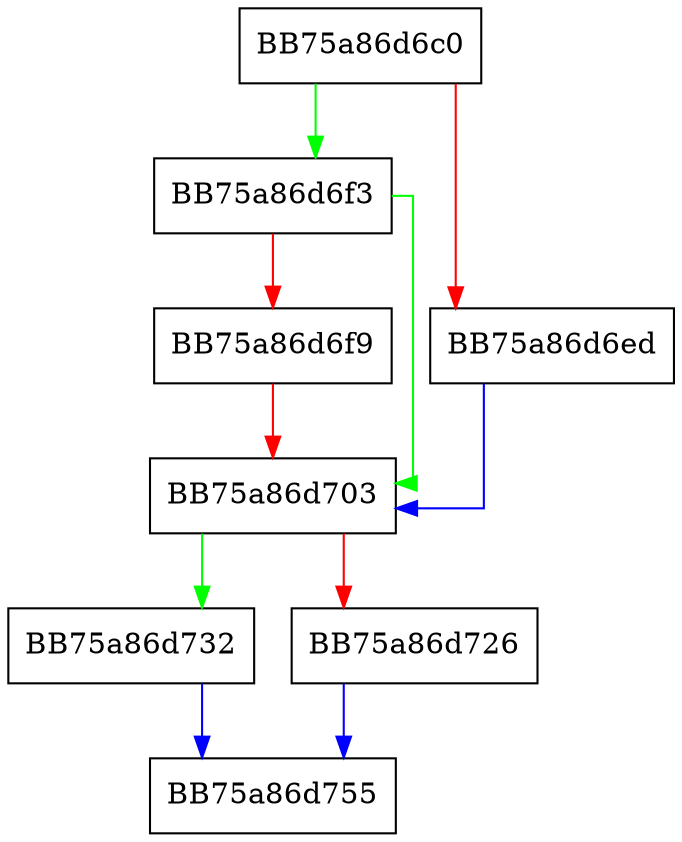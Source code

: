 digraph AppendFileTime {
  node [shape="box"];
  graph [splines=ortho];
  BB75a86d6c0 -> BB75a86d6f3 [color="green"];
  BB75a86d6c0 -> BB75a86d6ed [color="red"];
  BB75a86d6ed -> BB75a86d703 [color="blue"];
  BB75a86d6f3 -> BB75a86d703 [color="green"];
  BB75a86d6f3 -> BB75a86d6f9 [color="red"];
  BB75a86d6f9 -> BB75a86d703 [color="red"];
  BB75a86d703 -> BB75a86d732 [color="green"];
  BB75a86d703 -> BB75a86d726 [color="red"];
  BB75a86d726 -> BB75a86d755 [color="blue"];
  BB75a86d732 -> BB75a86d755 [color="blue"];
}